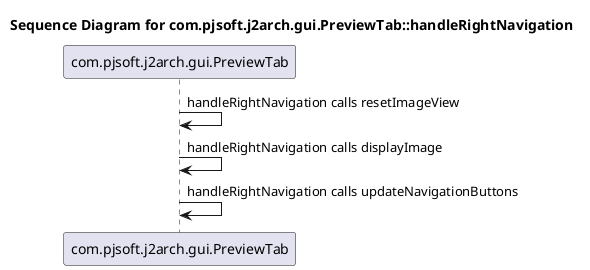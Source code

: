 @startuml
title Sequence Diagram for com.pjsoft.j2arch.gui.PreviewTab::handleRightNavigation
com.pjsoft.j2arch.gui.PreviewTab -> com.pjsoft.j2arch.gui.PreviewTab : handleRightNavigation calls resetImageView
com.pjsoft.j2arch.gui.PreviewTab -> com.pjsoft.j2arch.gui.PreviewTab : handleRightNavigation calls displayImage
com.pjsoft.j2arch.gui.PreviewTab -> com.pjsoft.j2arch.gui.PreviewTab : handleRightNavigation calls updateNavigationButtons
@enduml